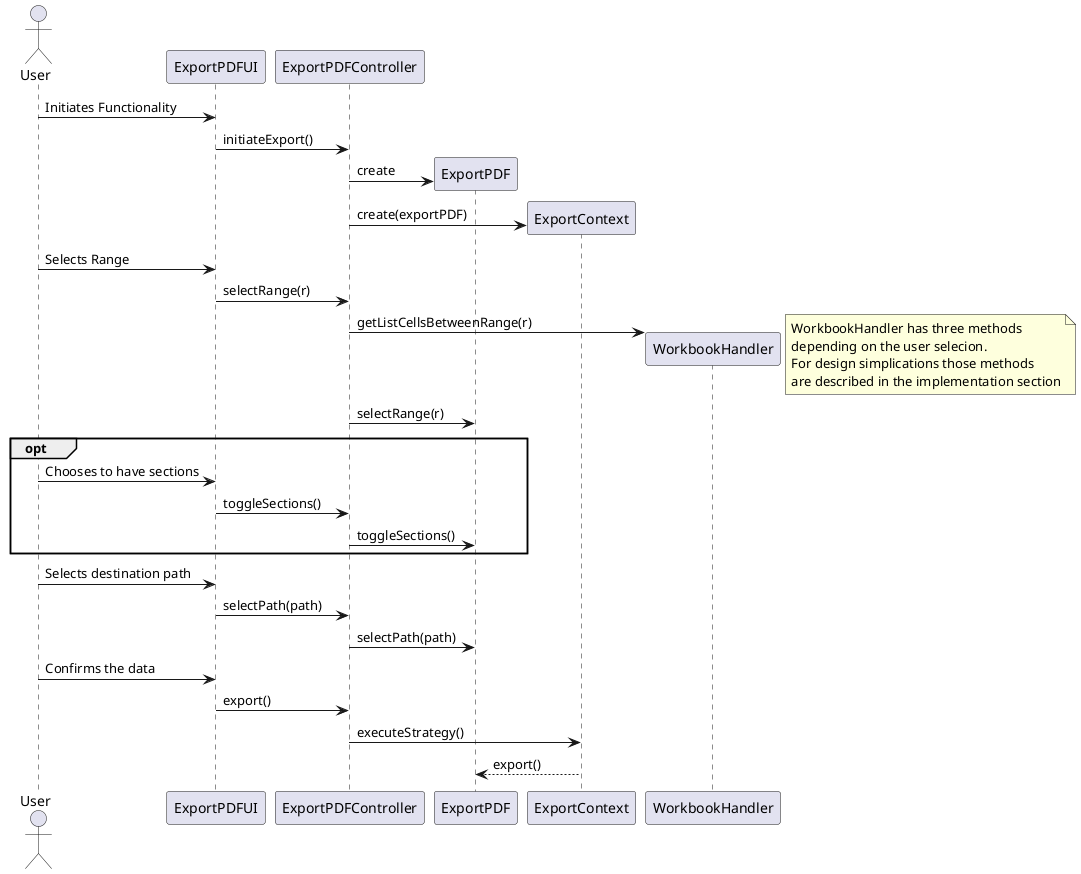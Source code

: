 @startuml
actor User
User -> ExportPDFUI : Initiates Functionality
ExportPDFUI->ExportPDFController: initiateExport()
create ExportPDF
ExportPDFController->ExportPDF : create
create ExportContext
ExportPDFController->ExportContext : create(exportPDF)
User -> ExportPDFUI : Selects Range
ExportPDFUI->ExportPDFController: selectRange(r)
create WorkbookHandler
ExportPDFController->WorkbookHandler: getListCellsBetweenRange(r)
note right
WorkbookHandler has three methods
depending on the user selecion.
For design simplications those methods
are described in the implementation section
end note
ExportPDFController->ExportPDF: selectRange(r)
opt
User -> ExportPDFUI : Chooses to have sections
ExportPDFUI->ExportPDFController: toggleSections()
ExportPDFController->ExportPDF: toggleSections()
end
User -> ExportPDFUI : Selects destination path
ExportPDFUI->ExportPDFController: selectPath(path)
ExportPDFController->ExportPDF: selectPath(path)

User -> ExportPDFUI : Confirms the data
ExportPDFUI -> ExportPDFController : export()

ExportPDFController -> ExportContext : executeStrategy()
ExportContext --> ExportPDF : export()
@enduml